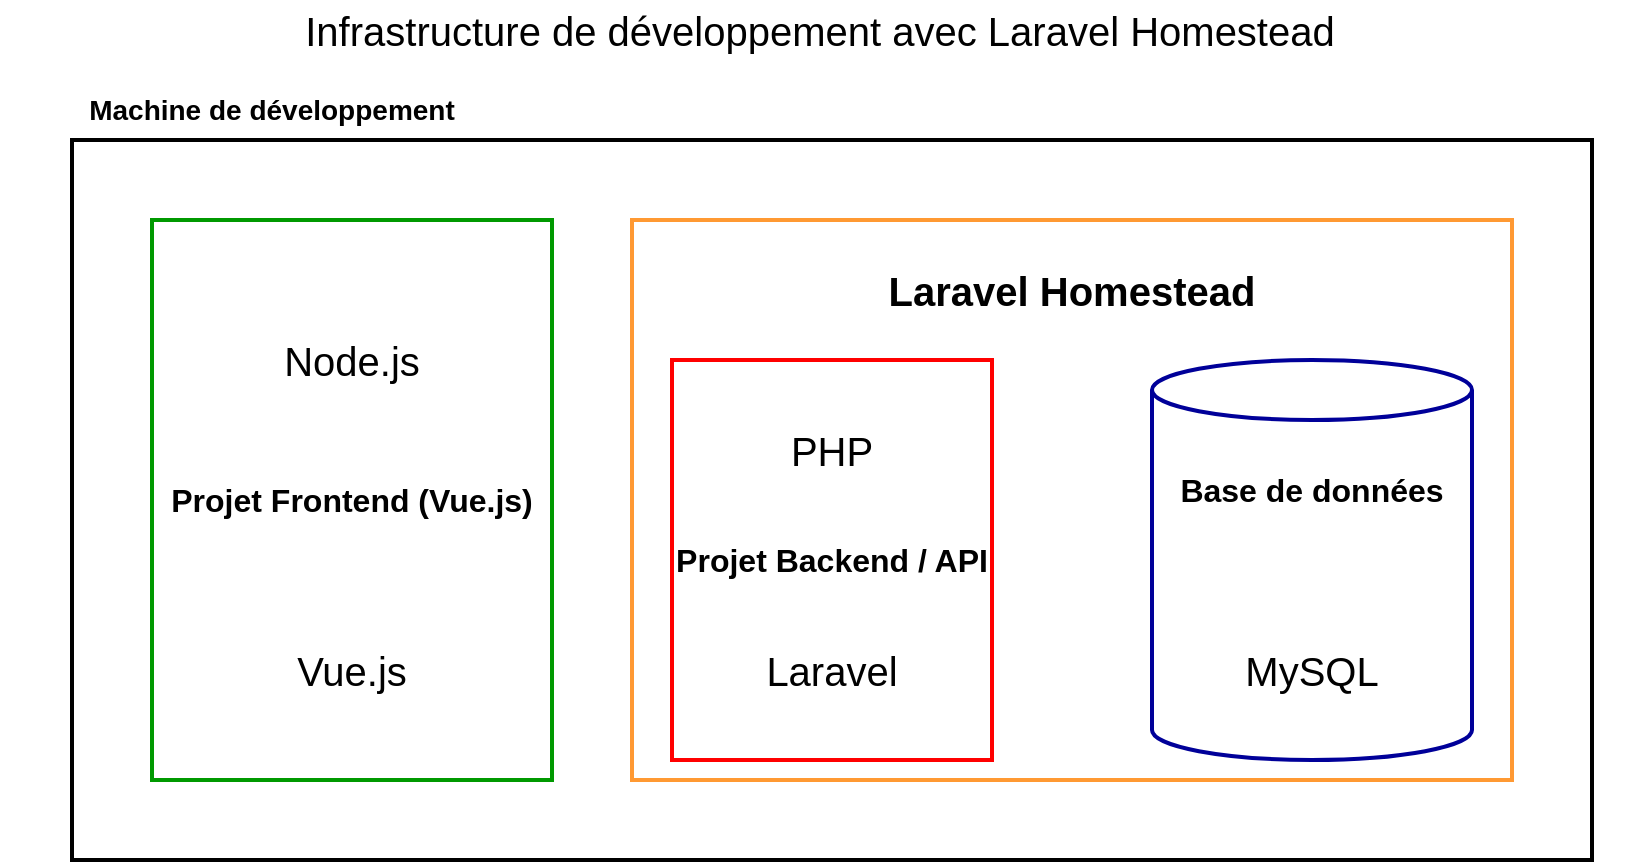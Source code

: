 <mxfile version="17.4.2" type="device"><diagram id="e5cUrdkydb-ngxUuPbP0" name="Infrastructure DB + Laravel Docker"><mxGraphModel dx="1038" dy="641" grid="1" gridSize="10" guides="1" tooltips="1" connect="1" arrows="1" fold="1" page="1" pageScale="1" pageWidth="827" pageHeight="1169" math="0" shadow="0"><root><mxCell id="ZVXx9Sijlcg7XHccWKAX-0"/><mxCell id="ZVXx9Sijlcg7XHccWKAX-1" parent="ZVXx9Sijlcg7XHccWKAX-0"/><mxCell id="b0WyCLxM9OWj5-0vAjJ--0" value="" style="rounded=0;whiteSpace=wrap;html=1;fontSize=14;strokeWidth=2;fillColor=none;strokeColor=#FF9933;" parent="ZVXx9Sijlcg7XHccWKAX-1" vertex="1"><mxGeometry x="320" y="110" width="440" height="280" as="geometry"/></mxCell><mxCell id="ZVXx9Sijlcg7XHccWKAX-2" value="Infrastructure de développement avec Laravel Homestead" style="text;html=1;strokeColor=none;fillColor=none;align=center;verticalAlign=middle;whiteSpace=wrap;rounded=0;fontSize=20;" parent="ZVXx9Sijlcg7XHccWKAX-1" vertex="1"><mxGeometry x="4" width="820" height="30" as="geometry"/></mxCell><mxCell id="zAes5nKSPiBuCzGRkJXu-0" value="" style="rounded=0;whiteSpace=wrap;html=1;fillColor=none;strokeWidth=2;" parent="ZVXx9Sijlcg7XHccWKAX-1" vertex="1"><mxGeometry x="40" y="70" width="760" height="360" as="geometry"/></mxCell><mxCell id="zAes5nKSPiBuCzGRkJXu-1" value="&lt;span style=&quot;font-size: 14px;&quot;&gt;Machine de développement&lt;/span&gt;" style="text;html=1;strokeColor=none;fillColor=none;align=center;verticalAlign=middle;whiteSpace=wrap;rounded=0;fontStyle=1;fontSize=14;" parent="ZVXx9Sijlcg7XHccWKAX-1" vertex="1"><mxGeometry x="40" y="40" width="200" height="30" as="geometry"/></mxCell><mxCell id="zAes5nKSPiBuCzGRkJXu-2" value="&lt;font style=&quot;font-size: 16px;&quot;&gt;Projet Frontend (Vue.js)&lt;/font&gt;" style="rounded=0;whiteSpace=wrap;html=1;strokeWidth=2;fillColor=none;fontSize=16;fontStyle=1;strokeColor=#009900;" parent="ZVXx9Sijlcg7XHccWKAX-1" vertex="1"><mxGeometry x="80" y="110" width="200" height="280" as="geometry"/></mxCell><mxCell id="zAes5nKSPiBuCzGRkJXu-3" value="Projet Backend / API" style="rounded=0;whiteSpace=wrap;html=1;strokeWidth=2;fillColor=none;fontSize=16;fontStyle=1;strokeColor=#FF0000;" parent="ZVXx9Sijlcg7XHccWKAX-1" vertex="1"><mxGeometry x="340" y="180" width="160" height="200" as="geometry"/></mxCell><mxCell id="fnmC4cnMcTdG8ZlXIt8I-0" value="" style="shape=cylinder3;whiteSpace=wrap;html=1;boundedLbl=1;backgroundOutline=1;size=15;strokeWidth=2;fillColor=none;fontSize=16;fontStyle=1;strokeColor=#000099;" parent="ZVXx9Sijlcg7XHccWKAX-1" vertex="1"><mxGeometry x="580" y="180" width="160" height="200" as="geometry"/></mxCell><mxCell id="fnmC4cnMcTdG8ZlXIt8I-4" value="Base de données" style="text;html=1;strokeColor=none;fillColor=none;align=center;verticalAlign=middle;whiteSpace=wrap;rounded=0;fontSize=16;fontStyle=1" parent="ZVXx9Sijlcg7XHccWKAX-1" vertex="1"><mxGeometry x="580" y="230" width="160" height="30" as="geometry"/></mxCell><mxCell id="K22fJFPLQhvpVtZ-C7uR-0" value="Laravel Homestead" style="text;html=1;strokeColor=none;fillColor=none;align=center;verticalAlign=middle;whiteSpace=wrap;rounded=0;fontSize=20;fontStyle=1" vertex="1" parent="ZVXx9Sijlcg7XHccWKAX-1"><mxGeometry x="320" y="130" width="440" height="30" as="geometry"/></mxCell><mxCell id="K22fJFPLQhvpVtZ-C7uR-1" value="Node.js" style="text;html=1;strokeColor=none;fillColor=none;align=center;verticalAlign=middle;whiteSpace=wrap;rounded=0;fontSize=20;" vertex="1" parent="ZVXx9Sijlcg7XHccWKAX-1"><mxGeometry x="80" y="165" width="200" height="30" as="geometry"/></mxCell><mxCell id="K22fJFPLQhvpVtZ-C7uR-2" value="Vue.js" style="text;html=1;strokeColor=none;fillColor=none;align=center;verticalAlign=middle;whiteSpace=wrap;rounded=0;fontSize=20;" vertex="1" parent="ZVXx9Sijlcg7XHccWKAX-1"><mxGeometry x="80" y="320" width="200" height="30" as="geometry"/></mxCell><mxCell id="K22fJFPLQhvpVtZ-C7uR-3" value="PHP" style="text;html=1;strokeColor=none;fillColor=none;align=center;verticalAlign=middle;whiteSpace=wrap;rounded=0;fontSize=20;" vertex="1" parent="ZVXx9Sijlcg7XHccWKAX-1"><mxGeometry x="340" y="210" width="160" height="30" as="geometry"/></mxCell><mxCell id="K22fJFPLQhvpVtZ-C7uR-4" value="Laravel" style="text;html=1;strokeColor=none;fillColor=none;align=center;verticalAlign=middle;whiteSpace=wrap;rounded=0;fontSize=20;" vertex="1" parent="ZVXx9Sijlcg7XHccWKAX-1"><mxGeometry x="340" y="320" width="160" height="30" as="geometry"/></mxCell><mxCell id="K22fJFPLQhvpVtZ-C7uR-5" value="MySQL" style="text;html=1;strokeColor=none;fillColor=none;align=center;verticalAlign=middle;whiteSpace=wrap;rounded=0;fontSize=20;" vertex="1" parent="ZVXx9Sijlcg7XHccWKAX-1"><mxGeometry x="580" y="320" width="160" height="30" as="geometry"/></mxCell></root></mxGraphModel></diagram></mxfile>
